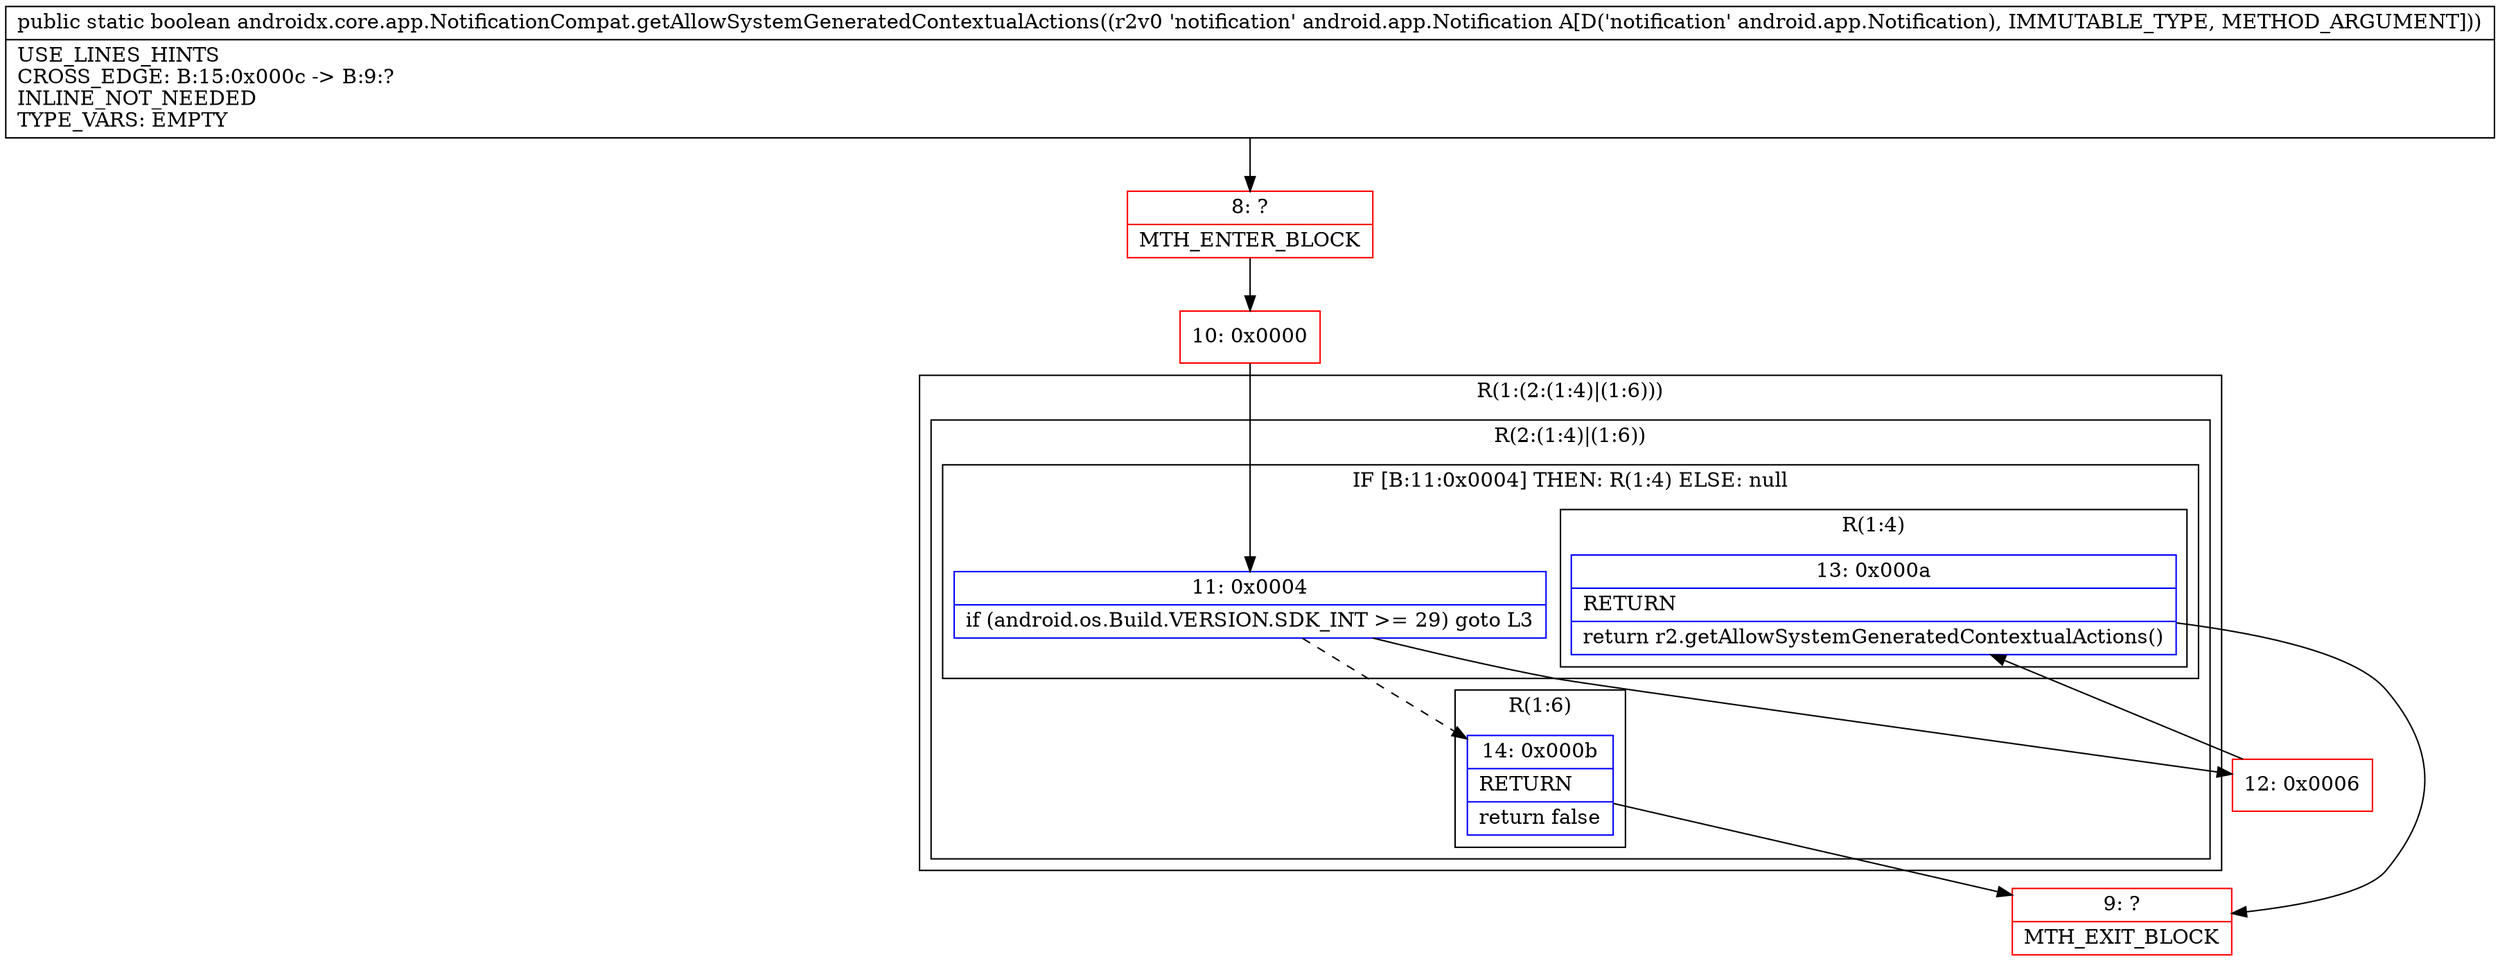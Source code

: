 digraph "CFG forandroidx.core.app.NotificationCompat.getAllowSystemGeneratedContextualActions(Landroid\/app\/Notification;)Z" {
subgraph cluster_Region_1411880356 {
label = "R(1:(2:(1:4)|(1:6)))";
node [shape=record,color=blue];
subgraph cluster_Region_531645405 {
label = "R(2:(1:4)|(1:6))";
node [shape=record,color=blue];
subgraph cluster_IfRegion_875602135 {
label = "IF [B:11:0x0004] THEN: R(1:4) ELSE: null";
node [shape=record,color=blue];
Node_11 [shape=record,label="{11\:\ 0x0004|if (android.os.Build.VERSION.SDK_INT \>= 29) goto L3\l}"];
subgraph cluster_Region_1032985793 {
label = "R(1:4)";
node [shape=record,color=blue];
Node_13 [shape=record,label="{13\:\ 0x000a|RETURN\l|return r2.getAllowSystemGeneratedContextualActions()\l}"];
}
}
subgraph cluster_Region_1441801314 {
label = "R(1:6)";
node [shape=record,color=blue];
Node_14 [shape=record,label="{14\:\ 0x000b|RETURN\l|return false\l}"];
}
}
}
Node_8 [shape=record,color=red,label="{8\:\ ?|MTH_ENTER_BLOCK\l}"];
Node_10 [shape=record,color=red,label="{10\:\ 0x0000}"];
Node_12 [shape=record,color=red,label="{12\:\ 0x0006}"];
Node_9 [shape=record,color=red,label="{9\:\ ?|MTH_EXIT_BLOCK\l}"];
MethodNode[shape=record,label="{public static boolean androidx.core.app.NotificationCompat.getAllowSystemGeneratedContextualActions((r2v0 'notification' android.app.Notification A[D('notification' android.app.Notification), IMMUTABLE_TYPE, METHOD_ARGUMENT]))  | USE_LINES_HINTS\lCROSS_EDGE: B:15:0x000c \-\> B:9:?\lINLINE_NOT_NEEDED\lTYPE_VARS: EMPTY\l}"];
MethodNode -> Node_8;Node_11 -> Node_12;
Node_11 -> Node_14[style=dashed];
Node_13 -> Node_9;
Node_14 -> Node_9;
Node_8 -> Node_10;
Node_10 -> Node_11;
Node_12 -> Node_13;
}

